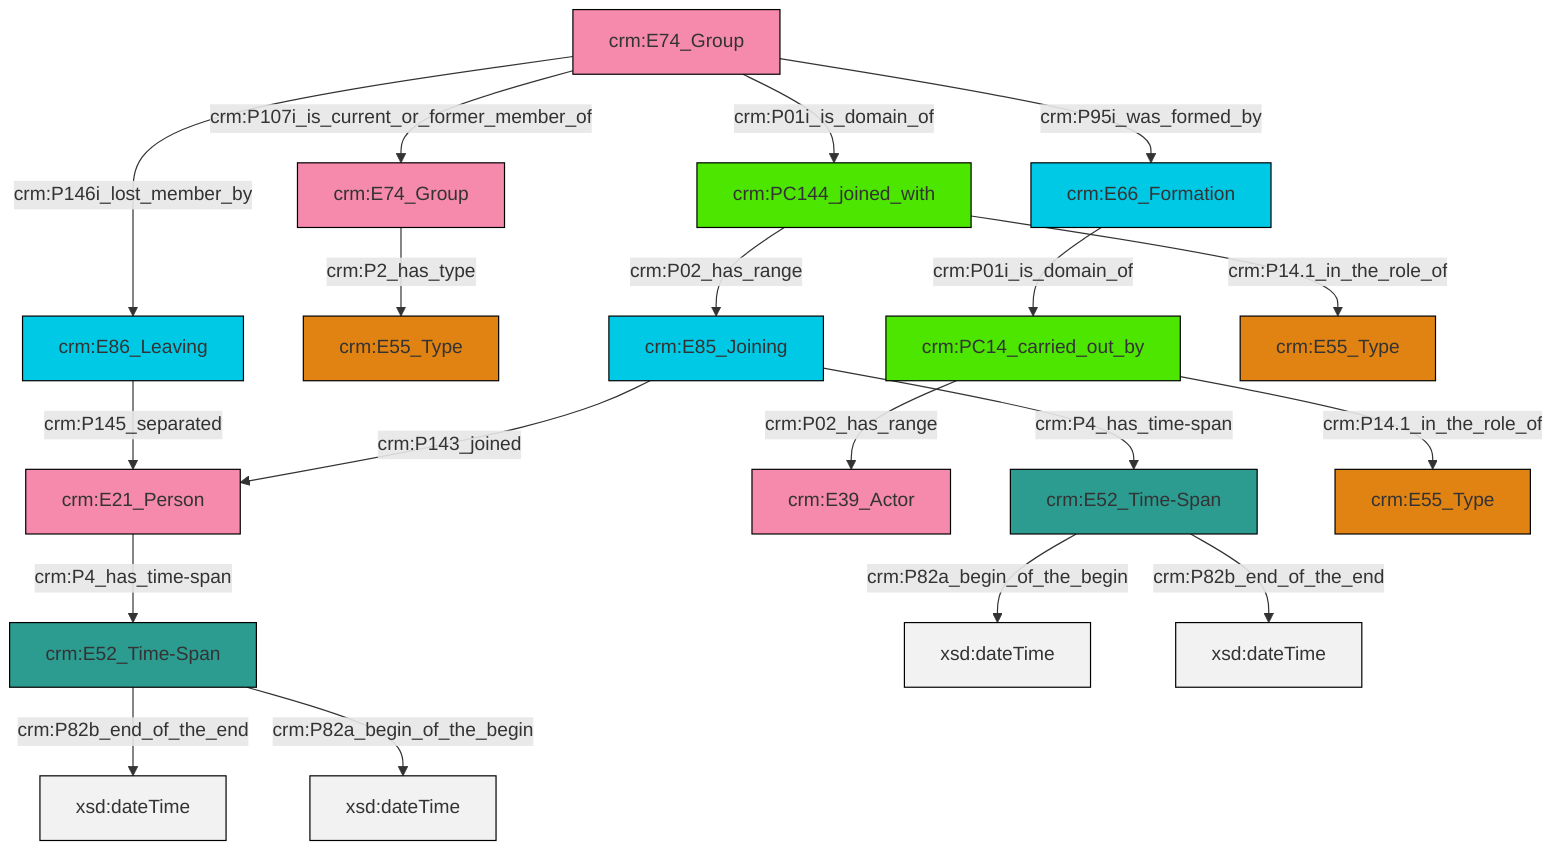 graph TD
classDef Literal fill:#f2f2f2,stroke:#000000;
classDef CRM_Entity fill:#FFFFFF,stroke:#000000;
classDef Temporal_Entity fill:#00C9E6, stroke:#000000;
classDef Type fill:#E18312, stroke:#000000;
classDef Time-Span fill:#2C9C91, stroke:#000000;
classDef Appellation fill:#FFEB7F, stroke:#000000;
classDef Place fill:#008836, stroke:#000000;
classDef Persistent_Item fill:#B266B2, stroke:#000000;
classDef Conceptual_Object fill:#FFD700, stroke:#000000;
classDef Physical_Thing fill:#D2B48C, stroke:#000000;
classDef Actor fill:#f58aad, stroke:#000000;
classDef PC_Classes fill:#4ce600, stroke:#000000;
classDef Multi fill:#cccccc,stroke:#000000;

0["crm:E85_Joining"]:::Temporal_Entity -->|crm:P4_has_time-span| 1["crm:E52_Time-Span"]:::Time-Span
2["crm:E52_Time-Span"]:::Time-Span -->|crm:P82b_end_of_the_end| 3[xsd:dateTime]:::Literal
10["crm:E21_Person"]:::Actor -->|crm:P4_has_time-span| 2["crm:E52_Time-Span"]:::Time-Span
13["crm:E86_Leaving"]:::Temporal_Entity -->|crm:P145_separated| 10["crm:E21_Person"]:::Actor
14["crm:PC14_carried_out_by"]:::PC_Classes -->|crm:P14.1_in_the_role_of| 15["crm:E55_Type"]:::Type
6["crm:E74_Group"]:::Actor -->|crm:P146i_lost_member_by| 13["crm:E86_Leaving"]:::Temporal_Entity
17["crm:E66_Formation"]:::Temporal_Entity -->|crm:P01i_is_domain_of| 14["crm:PC14_carried_out_by"]:::PC_Classes
1["crm:E52_Time-Span"]:::Time-Span -->|crm:P82a_begin_of_the_begin| 18[xsd:dateTime]:::Literal
4["crm:PC144_joined_with"]:::PC_Classes -->|crm:P02_has_range| 0["crm:E85_Joining"]:::Temporal_Entity
21["crm:E74_Group"]:::Actor -->|crm:P2_has_type| 11["crm:E55_Type"]:::Type
0["crm:E85_Joining"]:::Temporal_Entity -->|crm:P143_joined| 10["crm:E21_Person"]:::Actor
14["crm:PC14_carried_out_by"]:::PC_Classes -->|crm:P02_has_range| 8["crm:E39_Actor"]:::Actor
6["crm:E74_Group"]:::Actor -->|crm:P95i_was_formed_by| 17["crm:E66_Formation"]:::Temporal_Entity
2["crm:E52_Time-Span"]:::Time-Span -->|crm:P82a_begin_of_the_begin| 23[xsd:dateTime]:::Literal
6["crm:E74_Group"]:::Actor -->|crm:P107i_is_current_or_former_member_of| 21["crm:E74_Group"]:::Actor
1["crm:E52_Time-Span"]:::Time-Span -->|crm:P82b_end_of_the_end| 32[xsd:dateTime]:::Literal
6["crm:E74_Group"]:::Actor -->|crm:P01i_is_domain_of| 4["crm:PC144_joined_with"]:::PC_Classes
4["crm:PC144_joined_with"]:::PC_Classes -->|crm:P14.1_in_the_role_of| 25["crm:E55_Type"]:::Type